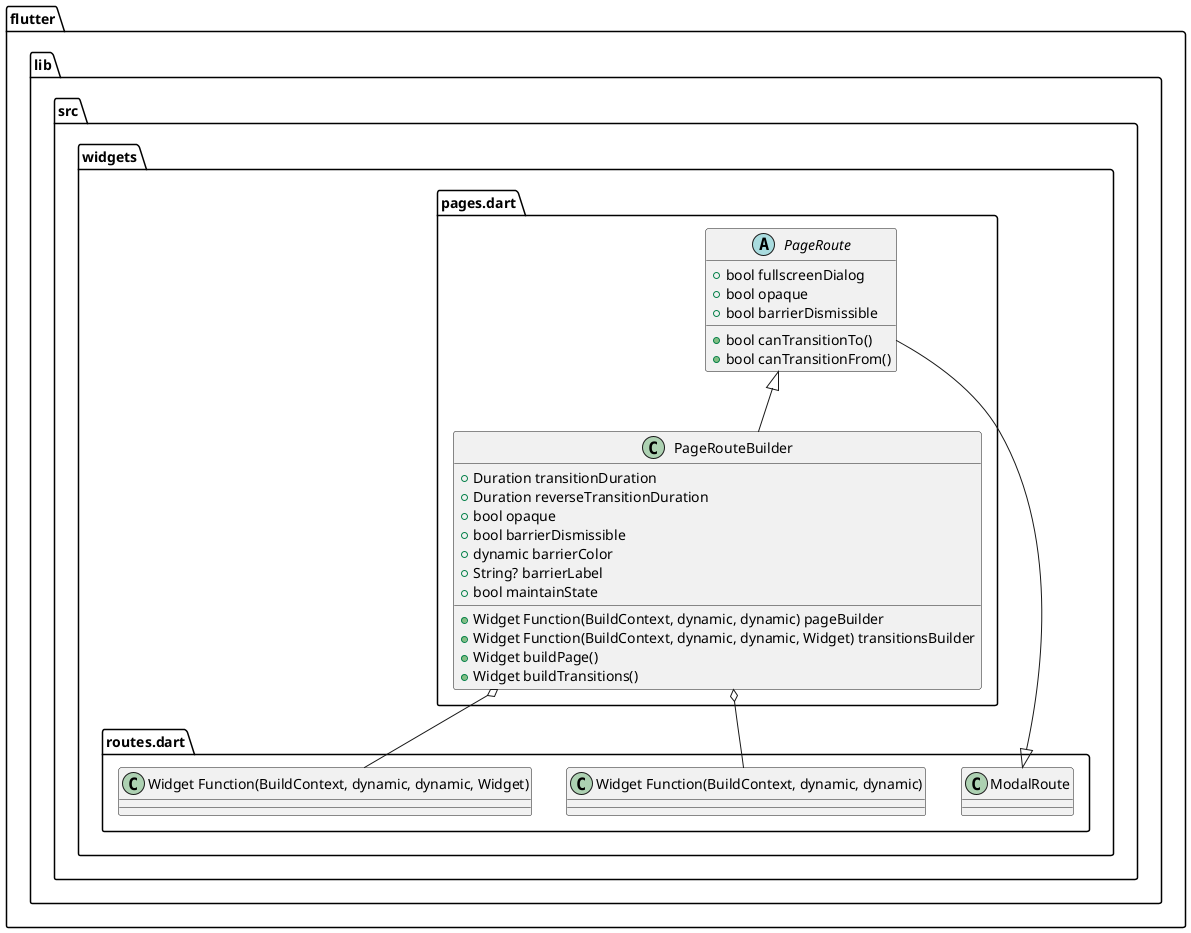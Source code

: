 @startuml
set namespaceSeparator ::

abstract class "flutter::lib::src::widgets::pages.dart::PageRoute" {
  +bool fullscreenDialog
  +bool opaque
  +bool barrierDismissible
  +bool canTransitionTo()
  +bool canTransitionFrom()
}

"flutter::lib::src::widgets::routes.dart::ModalRoute" <|-- "flutter::lib::src::widgets::pages.dart::PageRoute"

class "flutter::lib::src::widgets::pages.dart::PageRouteBuilder" {
  +Widget Function(BuildContext, dynamic, dynamic) pageBuilder
  +Widget Function(BuildContext, dynamic, dynamic, Widget) transitionsBuilder
  +Duration transitionDuration
  +Duration reverseTransitionDuration
  +bool opaque
  +bool barrierDismissible
  +dynamic barrierColor
  +String? barrierLabel
  +bool maintainState
  +Widget buildPage()
  +Widget buildTransitions()
}

"flutter::lib::src::widgets::pages.dart::PageRouteBuilder" o-- "flutter::lib::src::widgets::routes.dart::Widget Function(BuildContext, dynamic, dynamic)"
"flutter::lib::src::widgets::pages.dart::PageRouteBuilder" o-- "flutter::lib::src::widgets::routes.dart::Widget Function(BuildContext, dynamic, dynamic, Widget)"
"flutter::lib::src::widgets::pages.dart::PageRoute" <|-- "flutter::lib::src::widgets::pages.dart::PageRouteBuilder"


@enduml